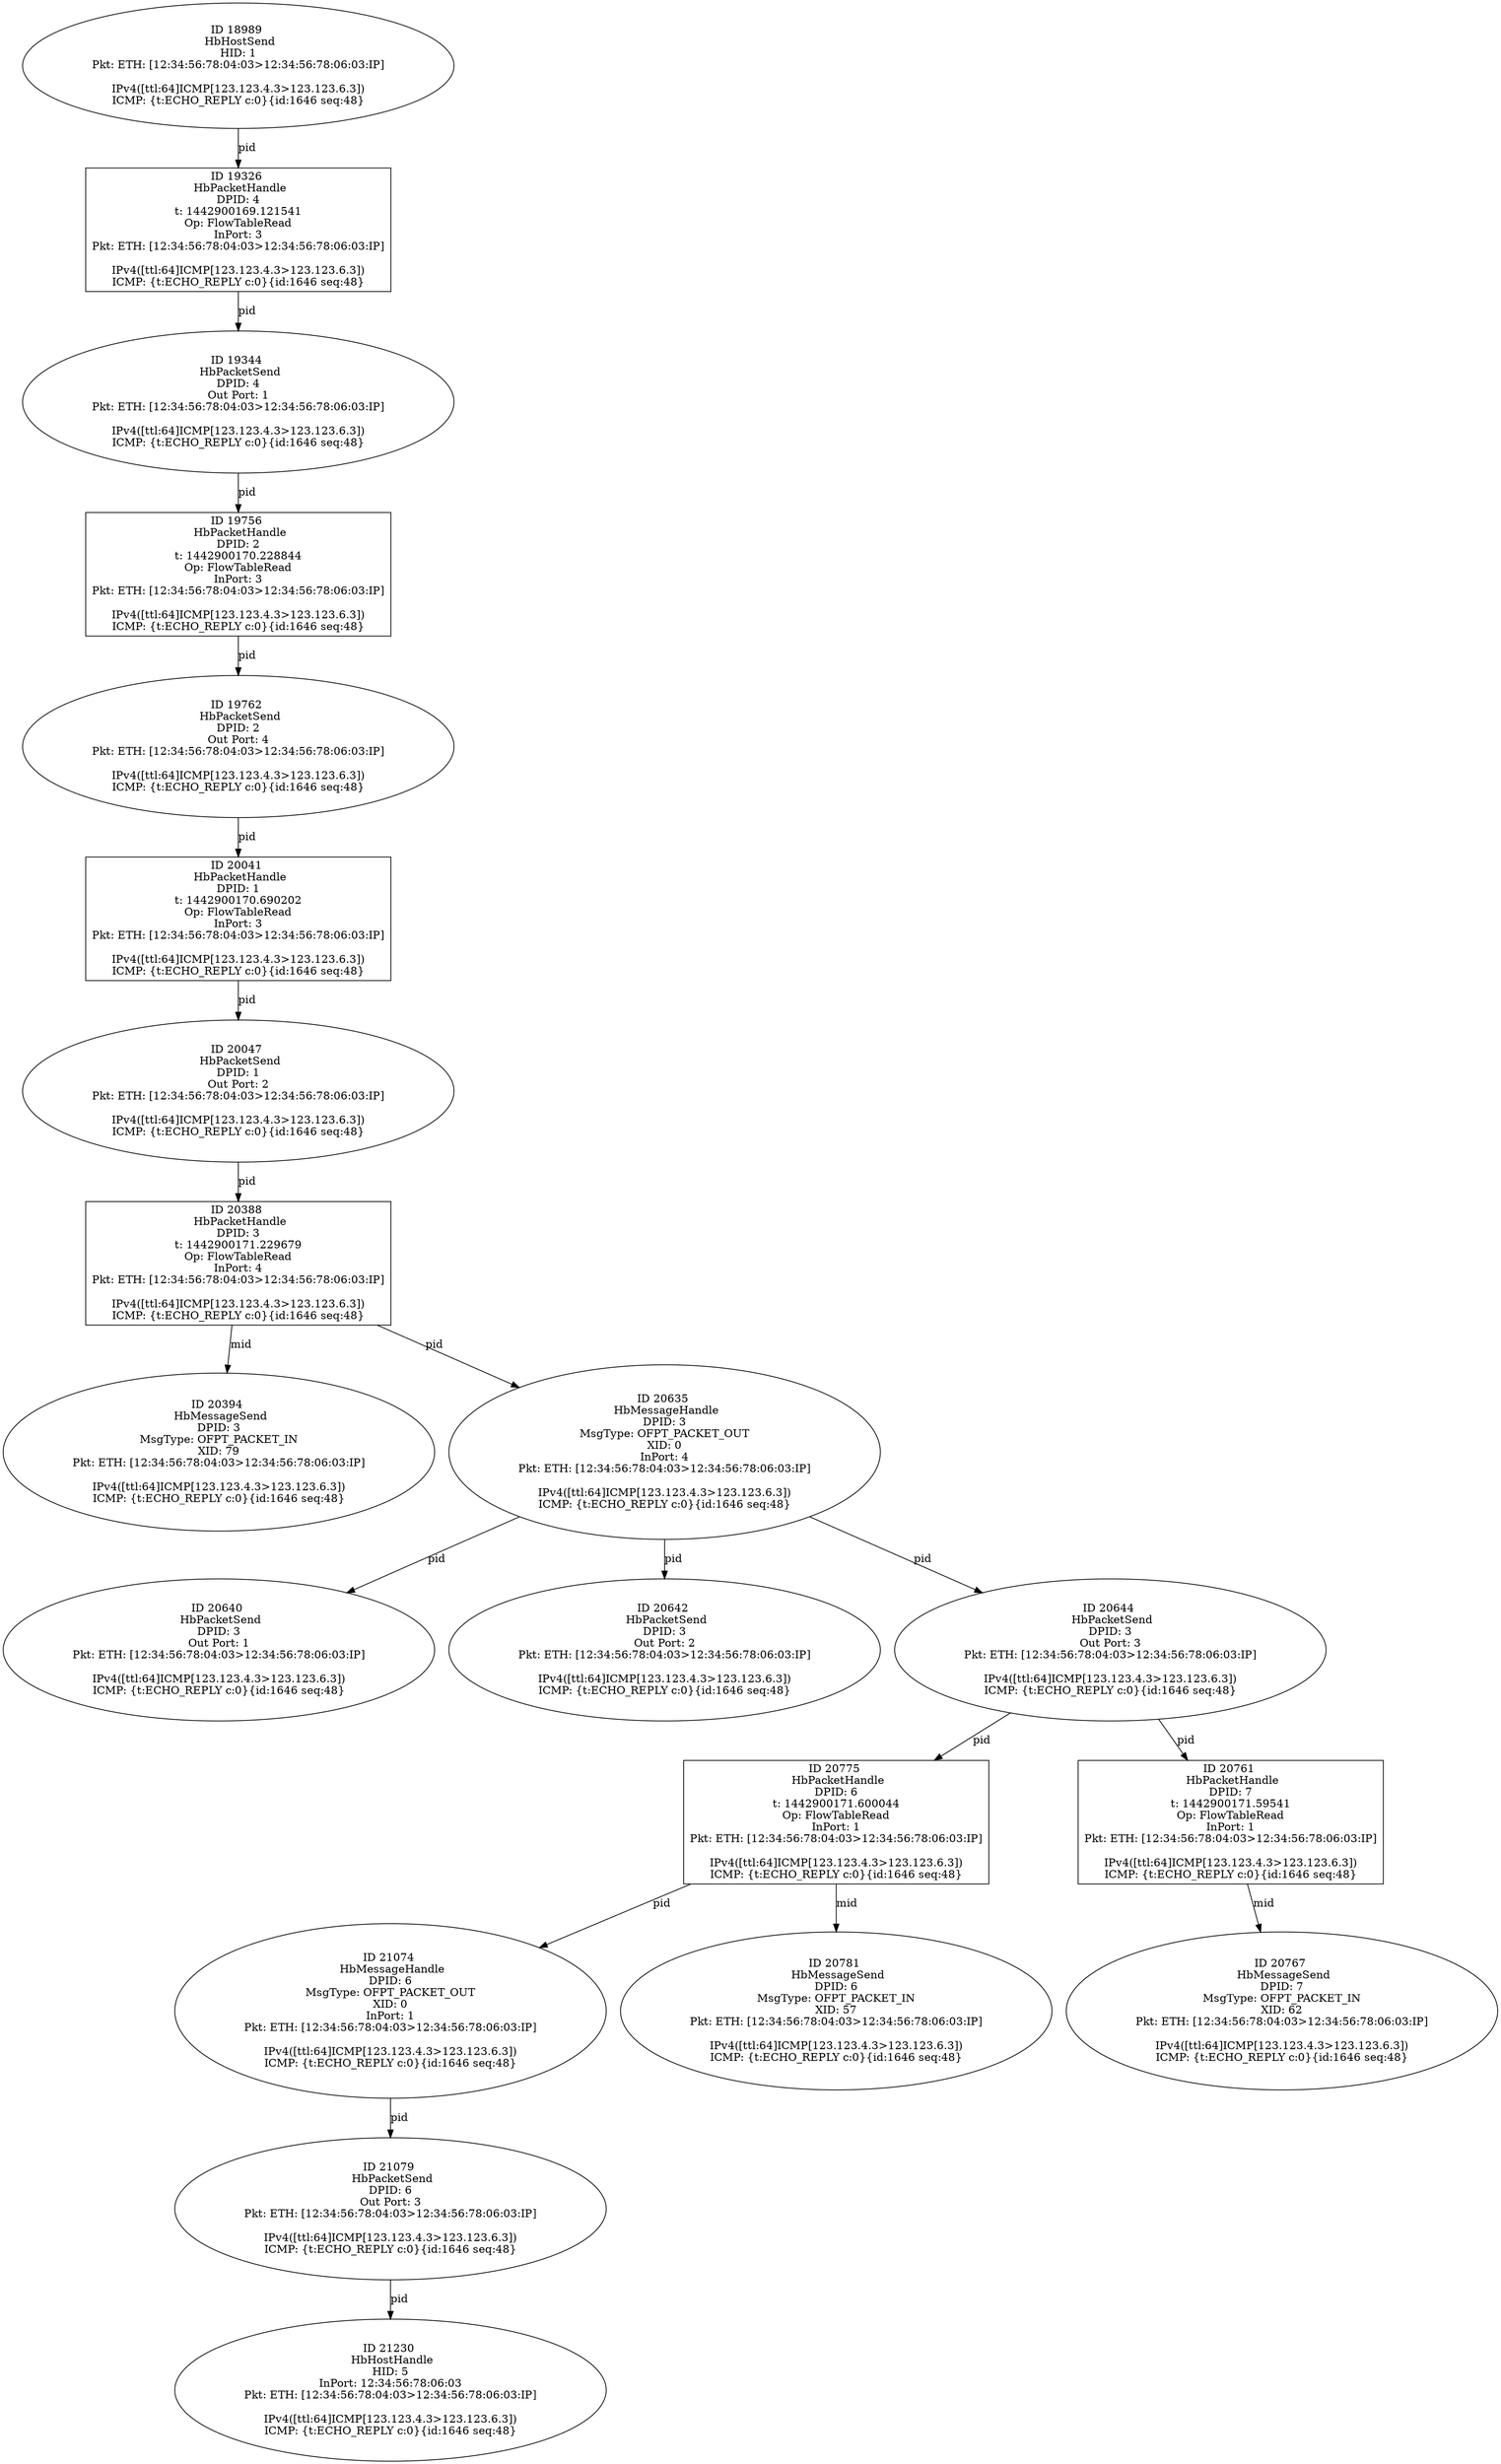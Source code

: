 strict digraph G {
20640 [shape=oval, event=<hb_events.HbPacketSend object at 0x10c65bf90>, label="ID 20640 
 HbPacketSend
DPID: 3
Out Port: 1
Pkt: ETH: [12:34:56:78:04:03>12:34:56:78:06:03:IP]

IPv4([ttl:64]ICMP[123.123.4.3>123.123.6.3])
ICMP: {t:ECHO_REPLY c:0}{id:1646 seq:48}"];
20642 [shape=oval, event=<hb_events.HbPacketSend object at 0x10c65d210>, label="ID 20642 
 HbPacketSend
DPID: 3
Out Port: 2
Pkt: ETH: [12:34:56:78:04:03>12:34:56:78:06:03:IP]

IPv4([ttl:64]ICMP[123.123.4.3>123.123.6.3])
ICMP: {t:ECHO_REPLY c:0}{id:1646 seq:48}"];
20644 [shape=oval, event=<hb_events.HbPacketSend object at 0x10c65d450>, label="ID 20644 
 HbPacketSend
DPID: 3
Out Port: 3
Pkt: ETH: [12:34:56:78:04:03>12:34:56:78:06:03:IP]

IPv4([ttl:64]ICMP[123.123.4.3>123.123.6.3])
ICMP: {t:ECHO_REPLY c:0}{id:1646 seq:48}"];
20388 [shape=box, event=<hb_events.HbPacketHandle object at 0x10c5ce450>, label="ID 20388 
 HbPacketHandle
DPID: 3
t: 1442900171.229679
Op: FlowTableRead
InPort: 4
Pkt: ETH: [12:34:56:78:04:03>12:34:56:78:06:03:IP]

IPv4([ttl:64]ICMP[123.123.4.3>123.123.6.3])
ICMP: {t:ECHO_REPLY c:0}{id:1646 seq:48}"];
20775 [shape=box, event=<hb_events.HbPacketHandle object at 0x10c6a8890>, label="ID 20775 
 HbPacketHandle
DPID: 6
t: 1442900171.600044
Op: FlowTableRead
InPort: 1
Pkt: ETH: [12:34:56:78:04:03>12:34:56:78:06:03:IP]

IPv4([ttl:64]ICMP[123.123.4.3>123.123.6.3])
ICMP: {t:ECHO_REPLY c:0}{id:1646 seq:48}"];
20041 [shape=box, event=<hb_events.HbPacketHandle object at 0x10c4b1e50>, label="ID 20041 
 HbPacketHandle
DPID: 1
t: 1442900170.690202
Op: FlowTableRead
InPort: 3
Pkt: ETH: [12:34:56:78:04:03>12:34:56:78:06:03:IP]

IPv4([ttl:64]ICMP[123.123.4.3>123.123.6.3])
ICMP: {t:ECHO_REPLY c:0}{id:1646 seq:48}"];
20394 [shape=oval, event=<hb_events.HbMessageSend object at 0x10c5c7350>, label="ID 20394 
 HbMessageSend
DPID: 3
MsgType: OFPT_PACKET_IN
XID: 79
Pkt: ETH: [12:34:56:78:04:03>12:34:56:78:06:03:IP]

IPv4([ttl:64]ICMP[123.123.4.3>123.123.6.3])
ICMP: {t:ECHO_REPLY c:0}{id:1646 seq:48}"];
19756 [shape=box, event=<hb_events.HbPacketHandle object at 0x10c3b5b10>, label="ID 19756 
 HbPacketHandle
DPID: 2
t: 1442900170.228844
Op: FlowTableRead
InPort: 3
Pkt: ETH: [12:34:56:78:04:03>12:34:56:78:06:03:IP]

IPv4([ttl:64]ICMP[123.123.4.3>123.123.6.3])
ICMP: {t:ECHO_REPLY c:0}{id:1646 seq:48}"];
18989 [shape=oval, event=<hb_events.HbHostSend object at 0x10bf33b50>, label="ID 18989 
 HbHostSend
HID: 1
Pkt: ETH: [12:34:56:78:04:03>12:34:56:78:06:03:IP]

IPv4([ttl:64]ICMP[123.123.4.3>123.123.6.3])
ICMP: {t:ECHO_REPLY c:0}{id:1646 seq:48}"];
21230 [shape=oval, event=<hb_events.HbHostHandle object at 0x10c7de990>, label="ID 21230 
 HbHostHandle
HID: 5
InPort: 12:34:56:78:06:03
Pkt: ETH: [12:34:56:78:04:03>12:34:56:78:06:03:IP]

IPv4([ttl:64]ICMP[123.123.4.3>123.123.6.3])
ICMP: {t:ECHO_REPLY c:0}{id:1646 seq:48}"];
20047 [shape=oval, event=<hb_events.HbPacketSend object at 0x10c4b71d0>, label="ID 20047 
 HbPacketSend
DPID: 1
Out Port: 2
Pkt: ETH: [12:34:56:78:04:03>12:34:56:78:06:03:IP]

IPv4([ttl:64]ICMP[123.123.4.3>123.123.6.3])
ICMP: {t:ECHO_REPLY c:0}{id:1646 seq:48}"];
19344 [shape=oval, event=<hb_events.HbPacketSend object at 0x10c12b590>, label="ID 19344 
 HbPacketSend
DPID: 4
Out Port: 1
Pkt: ETH: [12:34:56:78:04:03>12:34:56:78:06:03:IP]

IPv4([ttl:64]ICMP[123.123.4.3>123.123.6.3])
ICMP: {t:ECHO_REPLY c:0}{id:1646 seq:48}"];
19762 [shape=oval, event=<hb_events.HbPacketSend object at 0x10c3b5e10>, label="ID 19762 
 HbPacketSend
DPID: 2
Out Port: 4
Pkt: ETH: [12:34:56:78:04:03>12:34:56:78:06:03:IP]

IPv4([ttl:64]ICMP[123.123.4.3>123.123.6.3])
ICMP: {t:ECHO_REPLY c:0}{id:1646 seq:48}"];
21074 [shape=oval, event=<hb_events.HbMessageHandle object at 0x10c762c90>, label="ID 21074 
 HbMessageHandle
DPID: 6
MsgType: OFPT_PACKET_OUT
XID: 0
InPort: 1
Pkt: ETH: [12:34:56:78:04:03>12:34:56:78:06:03:IP]

IPv4([ttl:64]ICMP[123.123.4.3>123.123.6.3])
ICMP: {t:ECHO_REPLY c:0}{id:1646 seq:48}"];
20781 [shape=oval, event=<hb_events.HbMessageSend object at 0x10c6a8fd0>, label="ID 20781 
 HbMessageSend
DPID: 6
MsgType: OFPT_PACKET_IN
XID: 57
Pkt: ETH: [12:34:56:78:04:03>12:34:56:78:06:03:IP]

IPv4([ttl:64]ICMP[123.123.4.3>123.123.6.3])
ICMP: {t:ECHO_REPLY c:0}{id:1646 seq:48}"];
21079 [shape=oval, event=<hb_events.HbPacketSend object at 0x10c7681d0>, label="ID 21079 
 HbPacketSend
DPID: 6
Out Port: 3
Pkt: ETH: [12:34:56:78:04:03>12:34:56:78:06:03:IP]

IPv4([ttl:64]ICMP[123.123.4.3>123.123.6.3])
ICMP: {t:ECHO_REPLY c:0}{id:1646 seq:48}"];
20761 [shape=box, event=<hb_events.HbPacketHandle object at 0x10c693b90>, label="ID 20761 
 HbPacketHandle
DPID: 7
t: 1442900171.59541
Op: FlowTableRead
InPort: 1
Pkt: ETH: [12:34:56:78:04:03>12:34:56:78:06:03:IP]

IPv4([ttl:64]ICMP[123.123.4.3>123.123.6.3])
ICMP: {t:ECHO_REPLY c:0}{id:1646 seq:48}"];
20635 [shape=oval, event=<hb_events.HbMessageHandle object at 0x10c65ba90>, label="ID 20635 
 HbMessageHandle
DPID: 3
MsgType: OFPT_PACKET_OUT
XID: 0
InPort: 4
Pkt: ETH: [12:34:56:78:04:03>12:34:56:78:06:03:IP]

IPv4([ttl:64]ICMP[123.123.4.3>123.123.6.3])
ICMP: {t:ECHO_REPLY c:0}{id:1646 seq:48}"];
19326 [shape=box, event=<hb_events.HbPacketHandle object at 0x10c12b910>, label="ID 19326 
 HbPacketHandle
DPID: 4
t: 1442900169.121541
Op: FlowTableRead
InPort: 3
Pkt: ETH: [12:34:56:78:04:03>12:34:56:78:06:03:IP]

IPv4([ttl:64]ICMP[123.123.4.3>123.123.6.3])
ICMP: {t:ECHO_REPLY c:0}{id:1646 seq:48}"];
20767 [shape=oval, event=<hb_events.HbMessageSend object at 0x10c693790>, label="ID 20767 
 HbMessageSend
DPID: 7
MsgType: OFPT_PACKET_IN
XID: 62
Pkt: ETH: [12:34:56:78:04:03>12:34:56:78:06:03:IP]

IPv4([ttl:64]ICMP[123.123.4.3>123.123.6.3])
ICMP: {t:ECHO_REPLY c:0}{id:1646 seq:48}"];
20388 -> 20394  [rel=mid, label=mid];
20388 -> 20635  [rel=pid, label=pid];
20775 -> 21074  [rel=pid, label=pid];
20775 -> 20781  [rel=mid, label=mid];
20041 -> 20047  [rel=pid, label=pid];
19756 -> 19762  [rel=pid, label=pid];
18989 -> 19326  [rel=pid, label=pid];
20047 -> 20388  [rel=pid, label=pid];
19344 -> 19756  [rel=pid, label=pid];
19762 -> 20041  [rel=pid, label=pid];
21074 -> 21079  [rel=pid, label=pid];
21079 -> 21230  [rel=pid, label=pid];
20644 -> 20761  [rel=pid, label=pid];
20644 -> 20775  [rel=pid, label=pid];
20635 -> 20640  [rel=pid, label=pid];
20635 -> 20642  [rel=pid, label=pid];
20635 -> 20644  [rel=pid, label=pid];
20761 -> 20767  [rel=mid, label=mid];
19326 -> 19344  [rel=pid, label=pid];
}
